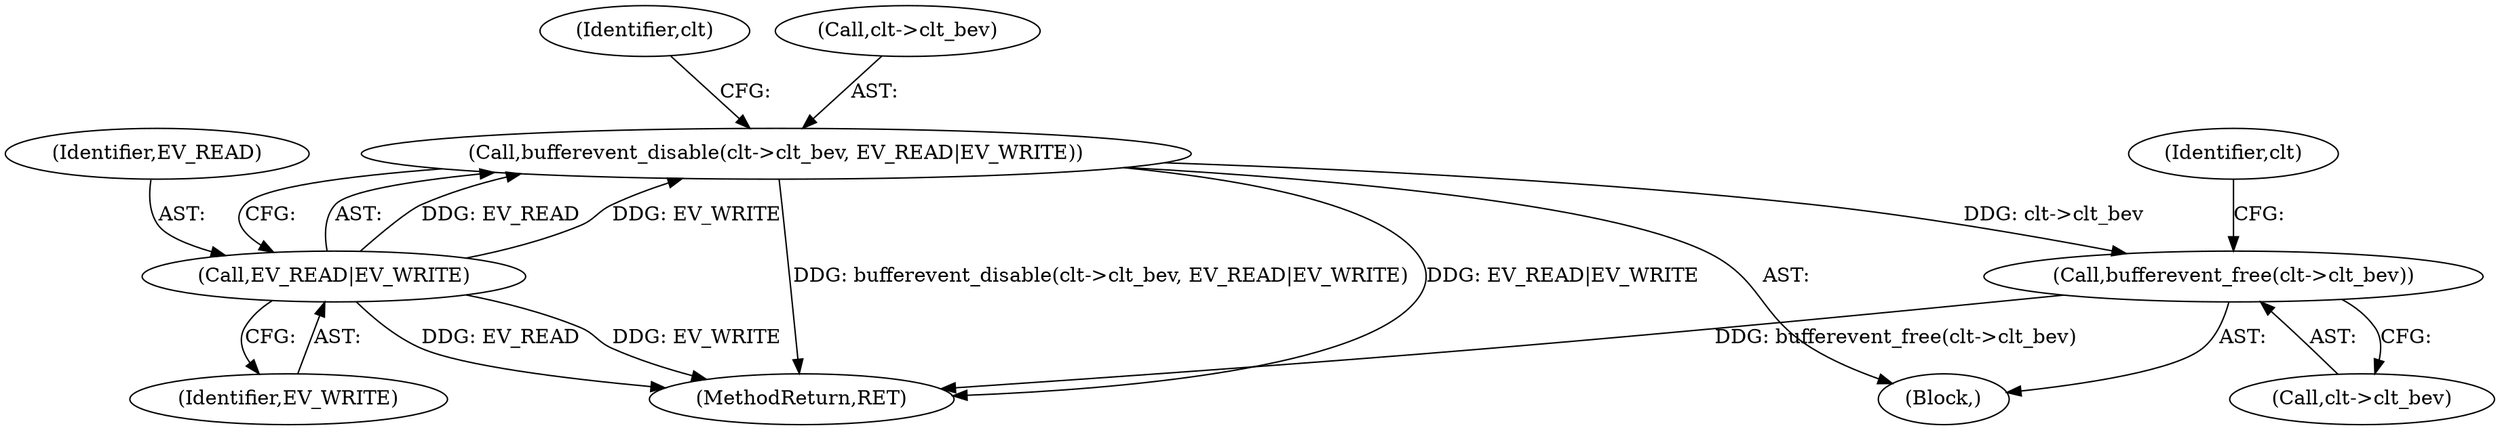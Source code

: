 digraph "0_src_142cfc82b932bc211218fbd7bdda8c7ce83f19df_1@API" {
"1000485" [label="(Call,bufferevent_free(clt->clt_bev))"];
"1000478" [label="(Call,bufferevent_disable(clt->clt_bev, EV_READ|EV_WRITE))"];
"1000482" [label="(Call,EV_READ|EV_WRITE)"];
"1000478" [label="(Call,bufferevent_disable(clt->clt_bev, EV_READ|EV_WRITE))"];
"1000483" [label="(Identifier,EV_READ)"];
"1000487" [label="(Identifier,clt)"];
"1000482" [label="(Call,EV_READ|EV_WRITE)"];
"1000111" [label="(Block,)"];
"1000485" [label="(Call,bufferevent_free(clt->clt_bev))"];
"1000486" [label="(Call,clt->clt_bev)"];
"1000491" [label="(Identifier,clt)"];
"1000484" [label="(Identifier,EV_WRITE)"];
"1000479" [label="(Call,clt->clt_bev)"];
"1000523" [label="(MethodReturn,RET)"];
"1000485" -> "1000111"  [label="AST: "];
"1000485" -> "1000486"  [label="CFG: "];
"1000486" -> "1000485"  [label="AST: "];
"1000491" -> "1000485"  [label="CFG: "];
"1000485" -> "1000523"  [label="DDG: bufferevent_free(clt->clt_bev)"];
"1000478" -> "1000485"  [label="DDG: clt->clt_bev"];
"1000478" -> "1000111"  [label="AST: "];
"1000478" -> "1000482"  [label="CFG: "];
"1000479" -> "1000478"  [label="AST: "];
"1000482" -> "1000478"  [label="AST: "];
"1000487" -> "1000478"  [label="CFG: "];
"1000478" -> "1000523"  [label="DDG: bufferevent_disable(clt->clt_bev, EV_READ|EV_WRITE)"];
"1000478" -> "1000523"  [label="DDG: EV_READ|EV_WRITE"];
"1000482" -> "1000478"  [label="DDG: EV_READ"];
"1000482" -> "1000478"  [label="DDG: EV_WRITE"];
"1000482" -> "1000484"  [label="CFG: "];
"1000483" -> "1000482"  [label="AST: "];
"1000484" -> "1000482"  [label="AST: "];
"1000482" -> "1000523"  [label="DDG: EV_READ"];
"1000482" -> "1000523"  [label="DDG: EV_WRITE"];
}
